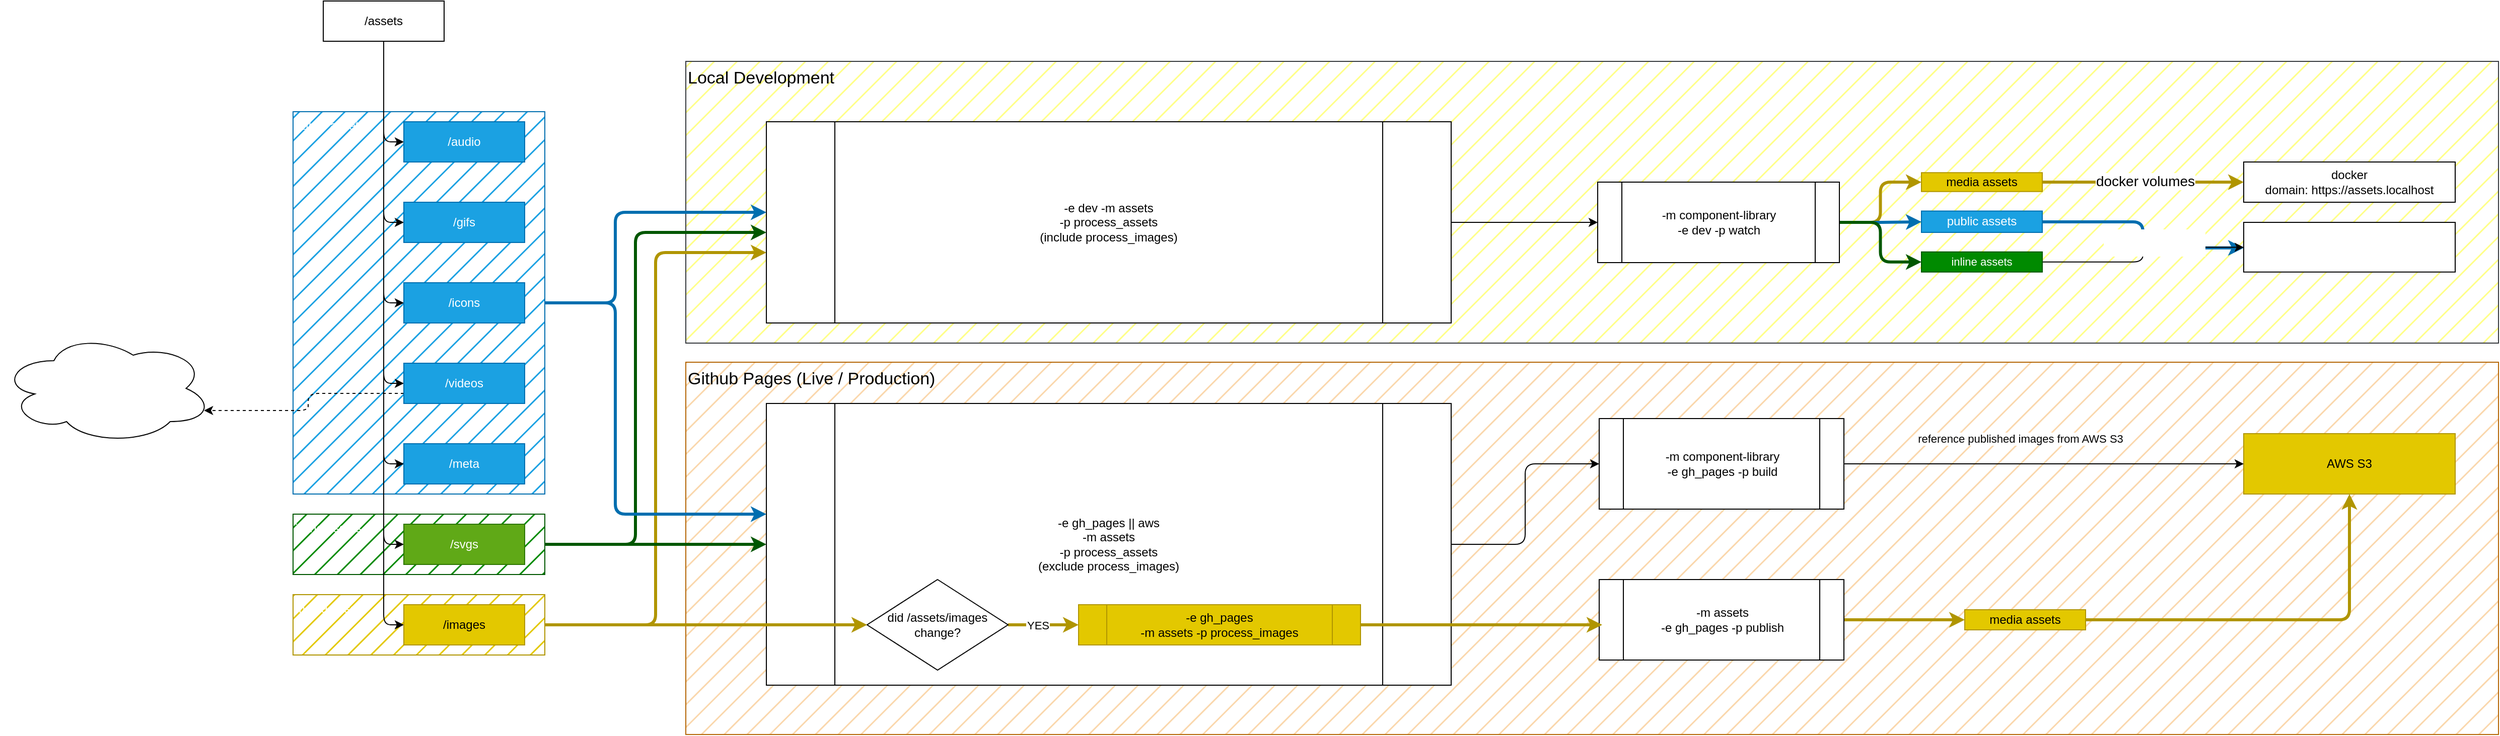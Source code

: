 <mxfile>
    <diagram id="0_Pf4piqRveJMSeFhbNa" name="Page-1">
        <mxGraphModel dx="2919" dy="1468" grid="1" gridSize="10" guides="1" tooltips="1" connect="1" arrows="1" fold="1" page="1" pageScale="1" pageWidth="827" pageHeight="1169" math="0" shadow="0">
            <root>
                <mxCell id="0"/>
                <mxCell id="1" parent="0"/>
                <mxCell id="118" value="Local Development" style="whiteSpace=wrap;html=1;fillStyle=hatch;strokeWidth=1;fontSize=17;fillColor=#ffff88;strokeColor=#36393d;align=left;verticalAlign=top;" vertex="1" parent="1">
                    <mxGeometry x="-40" y="500" width="1800" height="280" as="geometry"/>
                </mxCell>
                <mxCell id="117" value="Github Pages (Live / Production)" style="whiteSpace=wrap;html=1;fillStyle=hatch;strokeWidth=1;fontSize=17;fillColor=#fad7ac;strokeColor=#b46504;align=left;verticalAlign=top;" vertex="1" parent="1">
                    <mxGeometry x="-40" y="799" width="1800" height="370" as="geometry"/>
                </mxCell>
                <mxCell id="63" style="edgeStyle=orthogonalEdgeStyle;html=1;entryX=0;entryY=0.5;entryDx=0;entryDy=0;strokeWidth=3;fillColor=#1ba1e2;strokeColor=#006EAF;" edge="1" parent="1" source="61" target="96">
                    <mxGeometry relative="1" as="geometry">
                        <Array as="points">
                            <mxPoint x="1407" y="659.37"/>
                            <mxPoint x="1407" y="685.37"/>
                            <mxPoint x="1507" y="685.37"/>
                        </Array>
                    </mxGeometry>
                </mxCell>
                <mxCell id="113" style="edgeStyle=orthogonalEdgeStyle;html=0;strokeWidth=3;fontSize=11;fontColor=#FFFFFF;fillColor=#e3c800;strokeColor=#B09500;" edge="1" parent="1" source="89" target="19">
                    <mxGeometry relative="1" as="geometry">
                        <Array as="points">
                            <mxPoint x="-70" y="1060"/>
                            <mxPoint x="-70" y="690"/>
                        </Array>
                    </mxGeometry>
                </mxCell>
                <mxCell id="89" value="media assets" style="whiteSpace=wrap;html=1;fillStyle=hatch;strokeWidth=1;fillColor=#e3c800;verticalAlign=top;align=left;fontColor=#FFFFFF;strokeColor=#B09500;" vertex="1" parent="1">
                    <mxGeometry x="-430" y="1030" width="250" height="60" as="geometry"/>
                </mxCell>
                <mxCell id="111" style="edgeStyle=orthogonalEdgeStyle;html=0;entryX=0;entryY=0.553;entryDx=0;entryDy=0;strokeWidth=3;fontSize=11;fontColor=#FFFFFF;fillColor=#008a00;strokeColor=#005700;entryPerimeter=0;" edge="1" parent="1" source="88" target="19">
                    <mxGeometry relative="1" as="geometry">
                        <Array as="points">
                            <mxPoint x="-90" y="980"/>
                            <mxPoint x="-90" y="670"/>
                            <mxPoint x="40" y="670"/>
                        </Array>
                    </mxGeometry>
                </mxCell>
                <mxCell id="115" style="edgeStyle=orthogonalEdgeStyle;html=0;strokeWidth=3;fontSize=11;fontColor=#FFFFFF;fillColor=#008a00;strokeColor=#005700;" edge="1" parent="1" source="88" target="69">
                    <mxGeometry relative="1" as="geometry"/>
                </mxCell>
                <mxCell id="88" value="inline assets" style="whiteSpace=wrap;html=1;fillStyle=hatch;strokeWidth=1;fillColor=#008a00;fontColor=#ffffff;strokeColor=#005700;align=left;verticalAlign=top;" vertex="1" parent="1">
                    <mxGeometry x="-430" y="950" width="250" height="60" as="geometry"/>
                </mxCell>
                <mxCell id="110" style="edgeStyle=orthogonalEdgeStyle;html=0;strokeWidth=3;fontSize=11;fontColor=#FFFFFF;fillColor=#1ba1e2;strokeColor=#006EAF;" edge="1" parent="1" source="86" target="19">
                    <mxGeometry relative="1" as="geometry">
                        <Array as="points">
                            <mxPoint x="-110" y="740"/>
                            <mxPoint x="-110" y="650"/>
                        </Array>
                    </mxGeometry>
                </mxCell>
                <mxCell id="114" style="edgeStyle=orthogonalEdgeStyle;html=0;strokeWidth=3;fontSize=11;fontColor=#FFFFFF;fillColor=#1ba1e2;strokeColor=#006EAF;" edge="1" parent="1" source="86" target="69">
                    <mxGeometry relative="1" as="geometry">
                        <Array as="points">
                            <mxPoint x="-110" y="740"/>
                            <mxPoint x="-110" y="950"/>
                        </Array>
                    </mxGeometry>
                </mxCell>
                <mxCell id="86" value="public assets" style="whiteSpace=wrap;html=1;fillColor=#1ba1e2;fillStyle=hatch;fontColor=#ffffff;strokeColor=#006EAF;strokeWidth=1;align=left;verticalAlign=top;" vertex="1" parent="1">
                    <mxGeometry x="-430" y="550" width="250" height="380" as="geometry"/>
                </mxCell>
                <mxCell id="10" style="edgeStyle=orthogonalEdgeStyle;html=1;entryX=0;entryY=0.5;entryDx=0;entryDy=0;" edge="1" parent="1" source="2" target="3">
                    <mxGeometry relative="1" as="geometry"/>
                </mxCell>
                <mxCell id="11" style="edgeStyle=orthogonalEdgeStyle;html=1;entryX=0;entryY=0.5;entryDx=0;entryDy=0;" edge="1" parent="1" source="2" target="4">
                    <mxGeometry relative="1" as="geometry"/>
                </mxCell>
                <mxCell id="12" style="edgeStyle=orthogonalEdgeStyle;html=1;entryX=0;entryY=0.5;entryDx=0;entryDy=0;" edge="1" parent="1" source="2" target="5">
                    <mxGeometry relative="1" as="geometry"/>
                </mxCell>
                <mxCell id="13" style="edgeStyle=orthogonalEdgeStyle;html=1;entryX=0;entryY=0.5;entryDx=0;entryDy=0;" edge="1" parent="1" source="2" target="6">
                    <mxGeometry relative="1" as="geometry"/>
                </mxCell>
                <mxCell id="14" style="edgeStyle=orthogonalEdgeStyle;html=1;entryX=0;entryY=0.5;entryDx=0;entryDy=0;" edge="1" parent="1" source="2" target="7">
                    <mxGeometry relative="1" as="geometry"/>
                </mxCell>
                <mxCell id="15" style="edgeStyle=orthogonalEdgeStyle;html=1;entryX=0;entryY=0.5;entryDx=0;entryDy=0;" edge="1" parent="1" source="2" target="8">
                    <mxGeometry relative="1" as="geometry"/>
                </mxCell>
                <mxCell id="16" style="edgeStyle=orthogonalEdgeStyle;html=1;entryX=0;entryY=0.5;entryDx=0;entryDy=0;" edge="1" parent="1" source="2" target="9">
                    <mxGeometry relative="1" as="geometry"/>
                </mxCell>
                <mxCell id="2" value="/assets" style="whiteSpace=wrap;html=1;" vertex="1" parent="1">
                    <mxGeometry x="-400" y="440" width="120" height="40" as="geometry"/>
                </mxCell>
                <mxCell id="3" value="/audio" style="whiteSpace=wrap;html=1;fillColor=#1ba1e2;fontColor=#ffffff;strokeColor=#006EAF;" vertex="1" parent="1">
                    <mxGeometry x="-320" y="560" width="120" height="40" as="geometry"/>
                </mxCell>
                <mxCell id="4" value="/gifs" style="whiteSpace=wrap;html=1;fillColor=#1ba1e2;fontColor=#ffffff;strokeColor=#006EAF;" vertex="1" parent="1">
                    <mxGeometry x="-320" y="640" width="120" height="40" as="geometry"/>
                </mxCell>
                <mxCell id="5" value="/icons" style="whiteSpace=wrap;html=1;fillColor=#1ba1e2;fontColor=#ffffff;strokeColor=#006EAF;" vertex="1" parent="1">
                    <mxGeometry x="-320" y="720" width="120" height="40" as="geometry"/>
                </mxCell>
                <mxCell id="6" value="/images" style="whiteSpace=wrap;html=1;fillColor=#e3c800;fontColor=#000000;strokeColor=#B09500;" vertex="1" parent="1">
                    <mxGeometry x="-320" y="1040" width="120" height="40" as="geometry"/>
                </mxCell>
                <mxCell id="7" value="/meta" style="whiteSpace=wrap;html=1;fillColor=#1ba1e2;fontColor=#ffffff;strokeColor=#006EAF;" vertex="1" parent="1">
                    <mxGeometry x="-320" y="880" width="120" height="40" as="geometry"/>
                </mxCell>
                <mxCell id="8" value="/svgs" style="whiteSpace=wrap;html=1;fillColor=#60a917;fontColor=#ffffff;strokeColor=#2D7600;" vertex="1" parent="1">
                    <mxGeometry x="-320" y="960" width="120" height="40" as="geometry"/>
                </mxCell>
                <mxCell id="93" style="edgeStyle=orthogonalEdgeStyle;html=0;entryX=0.96;entryY=0.7;entryDx=0;entryDy=0;entryPerimeter=0;strokeWidth=1;fontColor=#FFFFFF;dashed=1;" edge="1" parent="1" source="9" target="90">
                    <mxGeometry relative="1" as="geometry">
                        <Array as="points">
                            <mxPoint x="-415" y="830"/>
                            <mxPoint x="-415" y="847"/>
                        </Array>
                    </mxGeometry>
                </mxCell>
                <mxCell id="9" value="/videos" style="whiteSpace=wrap;html=1;fillColor=#1ba1e2;fontColor=#ffffff;strokeColor=#006EAF;" vertex="1" parent="1">
                    <mxGeometry x="-320" y="800" width="120" height="40" as="geometry"/>
                </mxCell>
                <mxCell id="85" style="edgeStyle=orthogonalEdgeStyle;html=0;entryX=0;entryY=0.5;entryDx=0;entryDy=0;strokeWidth=1;exitX=1;exitY=0.5;exitDx=0;exitDy=0;" edge="1" parent="1" source="19" target="29">
                    <mxGeometry relative="1" as="geometry">
                        <mxPoint x="827" y="660" as="sourcePoint"/>
                    </mxGeometry>
                </mxCell>
                <mxCell id="19" value="-e dev -m assets&lt;br&gt;-p process_assets&lt;br&gt;(include process_images)" style="shape=process;whiteSpace=wrap;html=1;backgroundOutline=1;" vertex="1" parent="1">
                    <mxGeometry x="40" y="560" width="680" height="200" as="geometry"/>
                </mxCell>
                <mxCell id="38" style="edgeStyle=orthogonalEdgeStyle;html=1;fillColor=#e3c800;strokeColor=#B09500;strokeWidth=3;" edge="1" parent="1" source="29" target="37">
                    <mxGeometry relative="1" as="geometry"/>
                </mxCell>
                <mxCell id="62" style="edgeStyle=orthogonalEdgeStyle;html=1;fillColor=#1ba1e2;strokeColor=#006EAF;strokeWidth=3;" edge="1" parent="1" source="29" target="61">
                    <mxGeometry relative="1" as="geometry"/>
                </mxCell>
                <mxCell id="95" style="edgeStyle=orthogonalEdgeStyle;html=0;entryX=0;entryY=0.5;entryDx=0;entryDy=0;strokeWidth=3;fontSize=11;fontColor=#FFFFFF;fillColor=#008a00;strokeColor=#005700;" edge="1" parent="1" source="29" target="94">
                    <mxGeometry relative="1" as="geometry"/>
                </mxCell>
                <mxCell id="29" value="-m component-library&lt;br&gt;-e dev -p watch" style="shape=process;whiteSpace=wrap;html=1;backgroundOutline=1;" vertex="1" parent="1">
                    <mxGeometry x="865.5" y="620" width="240" height="80" as="geometry"/>
                </mxCell>
                <mxCell id="31" value="-m component-library&lt;br&gt;-e gh_pages -p build" style="shape=process;whiteSpace=wrap;html=1;backgroundOutline=1;" vertex="1" parent="1">
                    <mxGeometry x="867" y="855" width="243" height="90" as="geometry"/>
                </mxCell>
                <mxCell id="35" value="docker&lt;br&gt;domain: https://assets.localhost" style="whiteSpace=wrap;html=1;" vertex="1" parent="1">
                    <mxGeometry x="1507" y="600" width="210" height="40" as="geometry"/>
                </mxCell>
                <mxCell id="39" style="edgeStyle=orthogonalEdgeStyle;html=1;fillColor=#e3c800;strokeColor=#B09500;strokeWidth=3;entryX=0;entryY=0.5;entryDx=0;entryDy=0;" edge="1" parent="1" source="37" target="35">
                    <mxGeometry relative="1" as="geometry">
                        <Array as="points">
                            <mxPoint x="1407" y="620.37"/>
                            <mxPoint x="1507" y="619.37"/>
                        </Array>
                    </mxGeometry>
                </mxCell>
                <mxCell id="46" value="docker volumes" style="edgeLabel;html=1;align=center;verticalAlign=middle;resizable=0;points=[];fontSize=14;" vertex="1" connectable="0" parent="39">
                    <mxGeometry x="-0.147" y="2" relative="1" as="geometry">
                        <mxPoint x="16" y="1" as="offset"/>
                    </mxGeometry>
                </mxCell>
                <mxCell id="37" value="media assets" style="whiteSpace=wrap;html=1;fillColor=#e3c800;fontColor=#000000;strokeColor=#B09500;" vertex="1" parent="1">
                    <mxGeometry x="1187" y="610.62" width="120" height="18.75" as="geometry"/>
                </mxCell>
                <mxCell id="107" style="edgeStyle=orthogonalEdgeStyle;html=0;entryX=0;entryY=0.5;entryDx=0;entryDy=0;strokeWidth=3;fontSize=11;fontColor=#FFFFFF;fillColor=#e3c800;strokeColor=#B09500;" edge="1" parent="1" source="43" target="54">
                    <mxGeometry relative="1" as="geometry"/>
                </mxCell>
                <mxCell id="43" value="-m assets&lt;br&gt;-e gh_pages -p publish" style="shape=process;whiteSpace=wrap;html=1;backgroundOutline=1;" vertex="1" parent="1">
                    <mxGeometry x="867" y="1015" width="243" height="80" as="geometry"/>
                </mxCell>
                <mxCell id="47" value="AWS S3" style="whiteSpace=wrap;html=1;fillColor=#e3c800;fontColor=#000000;strokeColor=#B09500;" vertex="1" parent="1">
                    <mxGeometry x="1507" y="870" width="210" height="60" as="geometry"/>
                </mxCell>
                <mxCell id="108" style="edgeStyle=orthogonalEdgeStyle;html=0;strokeWidth=3;fontSize=11;fontColor=#FFFFFF;fillColor=#e3c800;strokeColor=#B09500;" edge="1" parent="1" source="54" target="47">
                    <mxGeometry relative="1" as="geometry">
                        <Array as="points">
                            <mxPoint x="1612" y="1055"/>
                        </Array>
                    </mxGeometry>
                </mxCell>
                <mxCell id="54" value="media assets" style="whiteSpace=wrap;html=1;fillColor=#e3c800;fontColor=#000000;strokeColor=#B09500;" vertex="1" parent="1">
                    <mxGeometry x="1230" y="1045" width="120" height="20" as="geometry"/>
                </mxCell>
                <mxCell id="58" style="edgeStyle=orthogonalEdgeStyle;html=1;entryX=0;entryY=0.5;entryDx=0;entryDy=0;exitX=1;exitY=0.5;exitDx=0;exitDy=0;" edge="1" parent="1" source="31" target="47">
                    <mxGeometry relative="1" as="geometry">
                        <mxPoint x="1107" y="1015" as="sourcePoint"/>
                        <mxPoint x="1507" y="910" as="targetPoint"/>
                        <Array as="points"/>
                    </mxGeometry>
                </mxCell>
                <mxCell id="59" value="reference published images from AWS S3" style="edgeLabel;html=1;align=center;verticalAlign=middle;resizable=0;points=[];" vertex="1" connectable="0" parent="58">
                    <mxGeometry x="-0.435" relative="1" as="geometry">
                        <mxPoint x="63" y="-25" as="offset"/>
                    </mxGeometry>
                </mxCell>
                <mxCell id="61" value="public assets" style="whiteSpace=wrap;html=1;fillColor=#1ba1e2;fontColor=#ffffff;strokeColor=#006EAF;align=center;verticalAlign=middle;" vertex="1" parent="1">
                    <mxGeometry x="1187" y="648.75" width="120" height="21.25" as="geometry"/>
                </mxCell>
                <mxCell id="104" style="edgeStyle=orthogonalEdgeStyle;html=0;entryX=0;entryY=0.5;entryDx=0;entryDy=0;strokeWidth=1;fontSize=11;fontColor=#FFFFFF;" edge="1" parent="1" source="69" target="31">
                    <mxGeometry relative="1" as="geometry"/>
                </mxCell>
                <mxCell id="69" value="-e gh_pages || aws&lt;br&gt;-m assets&lt;br&gt;-p process_assets&lt;br&gt;(exclude process_images)" style="shape=process;whiteSpace=wrap;html=1;backgroundOutline=1;" vertex="1" parent="1">
                    <mxGeometry x="40" y="840" width="680" height="280" as="geometry"/>
                </mxCell>
                <mxCell id="105" style="edgeStyle=orthogonalEdgeStyle;html=0;strokeWidth=3;fontSize=11;fontColor=#FFFFFF;fillColor=#e3c800;strokeColor=#B09500;" edge="1" parent="1" source="17">
                    <mxGeometry relative="1" as="geometry">
                        <mxPoint x="870" y="1060" as="targetPoint"/>
                        <Array as="points">
                            <mxPoint x="867" y="1060"/>
                        </Array>
                    </mxGeometry>
                </mxCell>
                <mxCell id="17" value="-e gh_pages &lt;br&gt;-m assets -p process_images&lt;br&gt;" style="shape=process;whiteSpace=wrap;html=1;backgroundOutline=1;fillColor=#e3c800;fontColor=#000000;strokeColor=#B09500;" vertex="1" parent="1">
                    <mxGeometry x="350" y="1040" width="280" height="40" as="geometry"/>
                </mxCell>
                <mxCell id="67" value="YES" style="edgeStyle=orthogonalEdgeStyle;strokeWidth=3;fillColor=#e3c800;strokeColor=#B09500;" edge="1" parent="1" source="64" target="17">
                    <mxGeometry x="-0.143" relative="1" as="geometry">
                        <mxPoint as="offset"/>
                    </mxGeometry>
                </mxCell>
                <mxCell id="64" value="did /assets/images&lt;br&gt;change?" style="rhombus;whiteSpace=wrap;html=1;" vertex="1" parent="1">
                    <mxGeometry x="140" y="1015" width="140" height="90" as="geometry"/>
                </mxCell>
                <mxCell id="90" value="if any processing is needed &lt;br&gt;- move to media assets" style="ellipse;shape=cloud;whiteSpace=wrap;html=1;fillStyle=hatch;strokeWidth=1;fontColor=#FFFFFF;fillColor=default;gradientColor=none;" vertex="1" parent="1">
                    <mxGeometry x="-720" y="770" width="210" height="110" as="geometry"/>
                </mxCell>
                <mxCell id="97" style="edgeStyle=orthogonalEdgeStyle;html=0;strokeWidth=1;fontSize=11;fontColor=#FFFFFF;" edge="1" parent="1" source="94" target="96">
                    <mxGeometry relative="1" as="geometry"/>
                </mxCell>
                <mxCell id="98" value="copy w/&lt;br&gt;CopyWebpackPlugin" style="edgeLabel;html=1;align=center;verticalAlign=middle;resizable=0;points=[];fontSize=11;fontColor=#FFFFFF;" vertex="1" connectable="0" parent="97">
                    <mxGeometry x="-0.22" y="2" relative="1" as="geometry">
                        <mxPoint x="27" y="-18" as="offset"/>
                    </mxGeometry>
                </mxCell>
                <mxCell id="94" value="inline assets" style="whiteSpace=wrap;html=1;fillStyle=auto;strokeWidth=1;fontSize=11;fontColor=#ffffff;fillColor=#008a00;strokeColor=#005700;" vertex="1" parent="1">
                    <mxGeometry x="1187" y="689.37" width="120" height="20" as="geometry"/>
                </mxCell>
                <mxCell id="96" value="component-library/dist/public&lt;br&gt;OR&lt;br&gt;component-library/dist/[ name ]" style="whiteSpace=wrap;html=1;fillStyle=auto;strokeWidth=1;fontSize=11;fontColor=#FFFFFF;fillColor=default;gradientColor=none;" vertex="1" parent="1">
                    <mxGeometry x="1507" y="660" width="210" height="49.37" as="geometry"/>
                </mxCell>
                <mxCell id="112" style="edgeStyle=orthogonalEdgeStyle;html=0;entryX=0;entryY=0.5;entryDx=0;entryDy=0;strokeWidth=3;fontSize=11;fontColor=#FFFFFF;fillColor=#e3c800;strokeColor=#B09500;" edge="1" parent="1" source="89" target="64">
                    <mxGeometry relative="1" as="geometry"/>
                </mxCell>
            </root>
        </mxGraphModel>
    </diagram>
</mxfile>